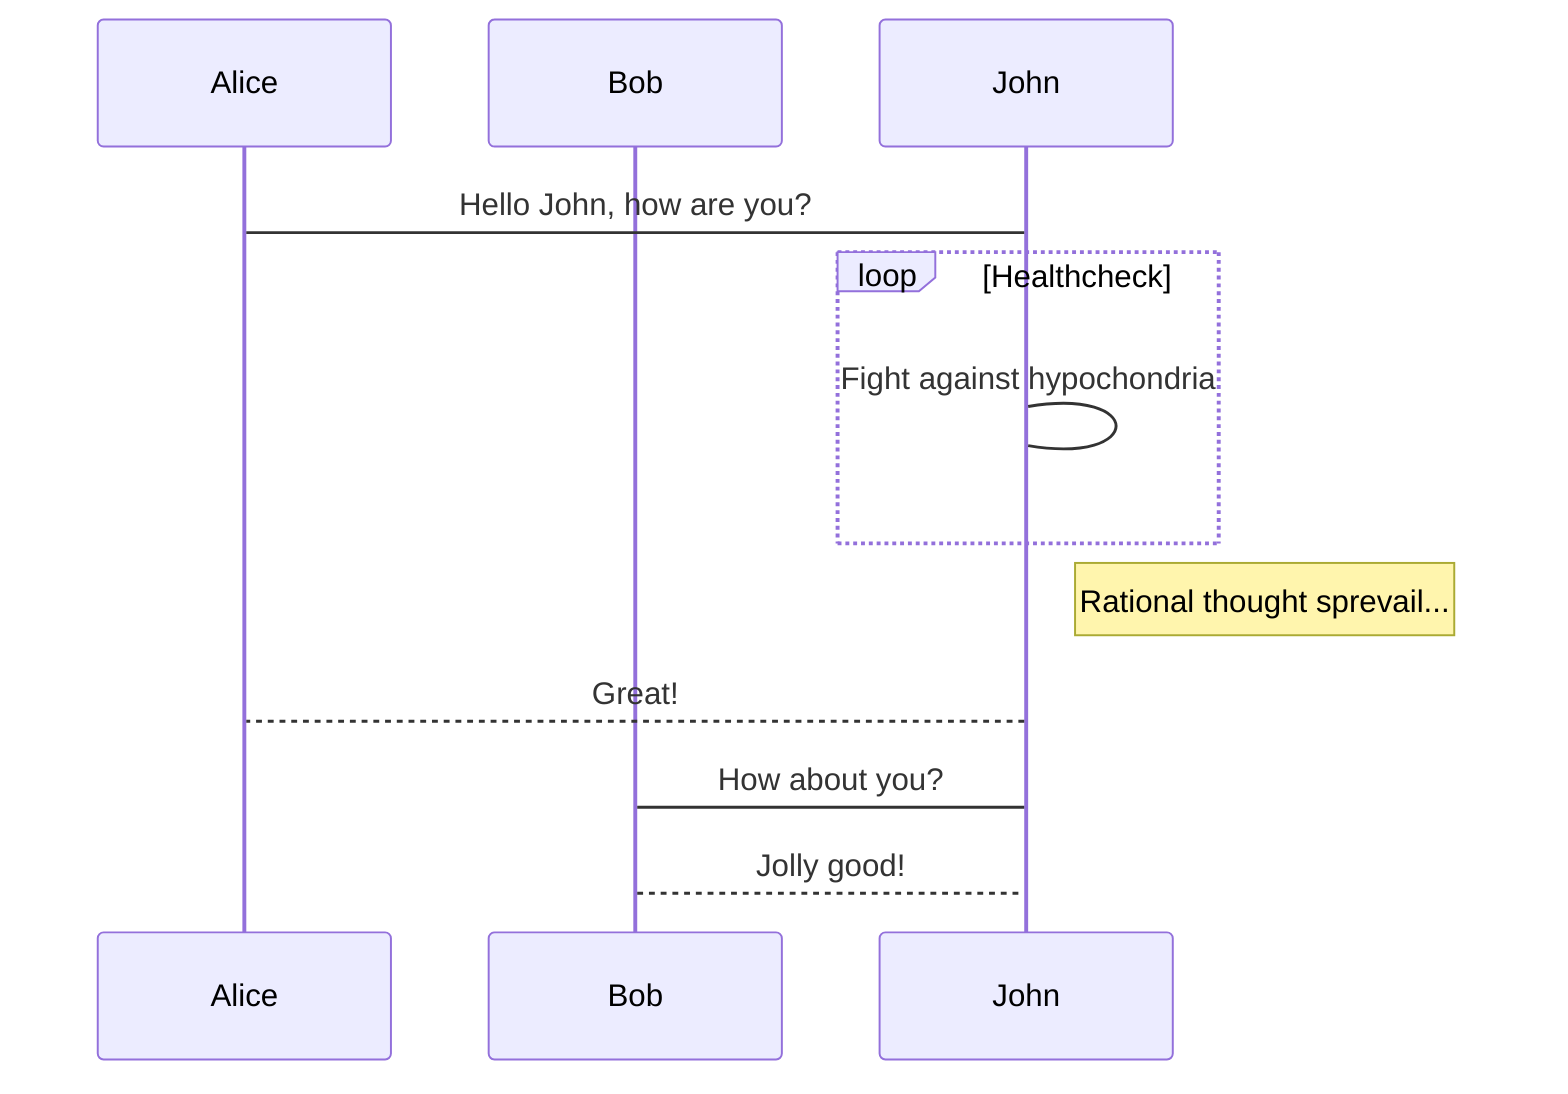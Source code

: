 sequenceDiagram
    participant Alice
     participant Bob
    Alice->John: Hello John, how are you?
    loop Healthcheck
        John->John: Fight against hypochondria
    end
    Note right of John: Rational thought sprevail...
    John-->Alice: Great!
    John->Bob: How about you?
    Bob-->John: Jolly good!
